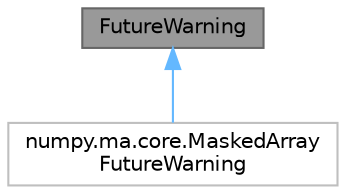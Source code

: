 digraph "FutureWarning"
{
 // LATEX_PDF_SIZE
  bgcolor="transparent";
  edge [fontname=Helvetica,fontsize=10,labelfontname=Helvetica,labelfontsize=10];
  node [fontname=Helvetica,fontsize=10,shape=box,height=0.2,width=0.4];
  Node1 [id="Node000001",label="FutureWarning",height=0.2,width=0.4,color="gray40", fillcolor="grey60", style="filled", fontcolor="black",tooltip=" "];
  Node1 -> Node2 [id="edge1_Node000001_Node000002",dir="back",color="steelblue1",style="solid",tooltip=" "];
  Node2 [id="Node000002",label="numpy.ma.core.MaskedArray\lFutureWarning",height=0.2,width=0.4,color="grey75", fillcolor="white", style="filled",URL="$d4/d6e/classnumpy_1_1ma_1_1core_1_1MaskedArrayFutureWarning.html",tooltip=" "];
}
